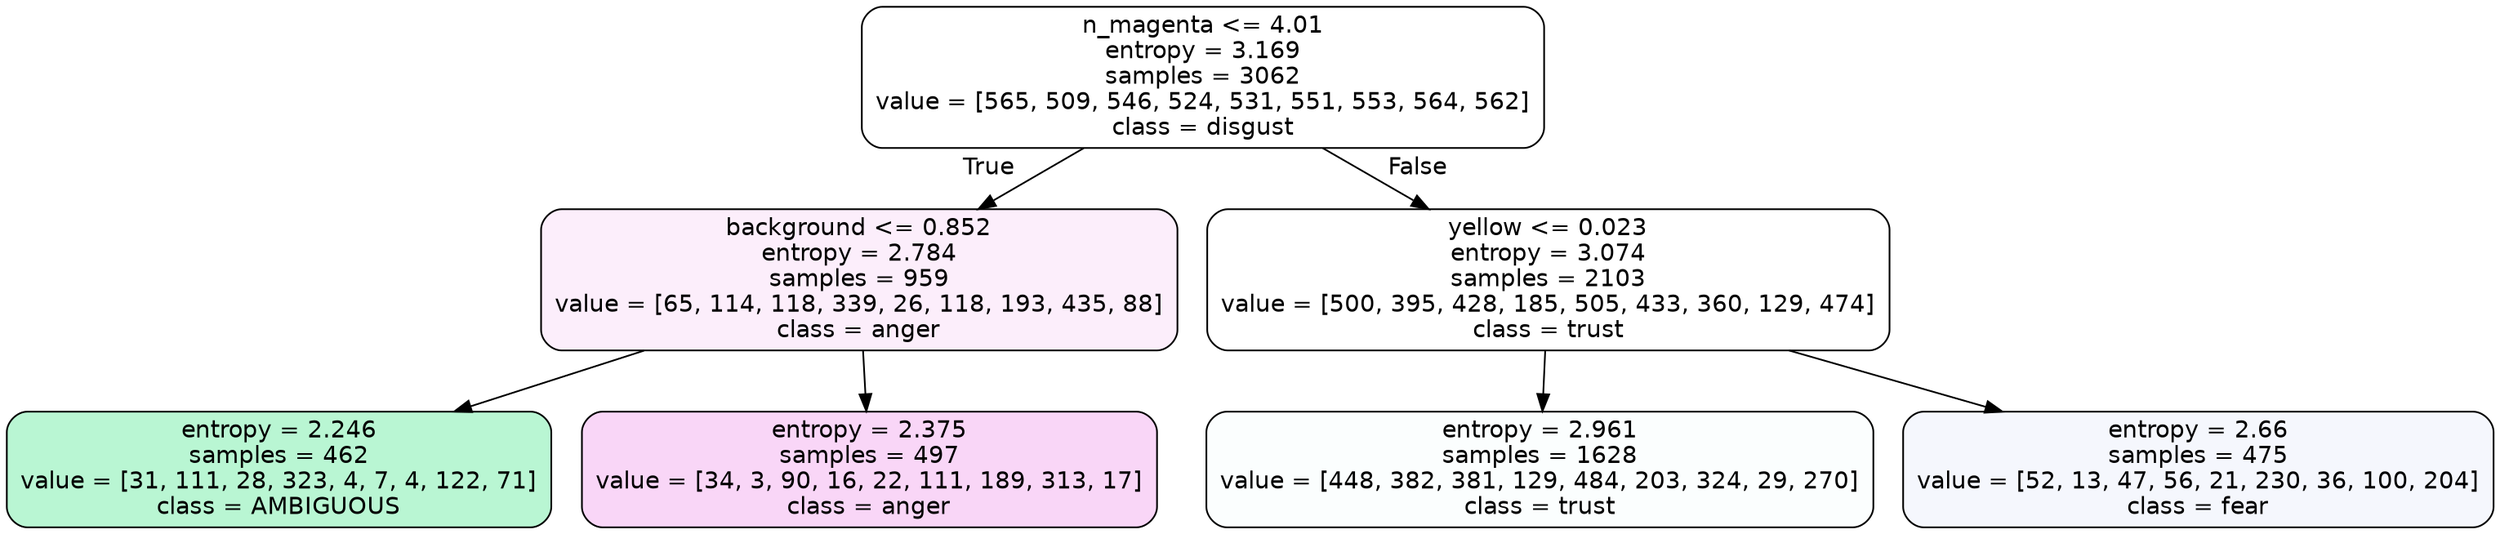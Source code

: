 digraph Tree {
node [shape=box, style="filled, rounded", color="black", fontname=helvetica] ;
edge [fontname=helvetica] ;
0 [label="n_magenta <= 4.01\nentropy = 3.169\nsamples = 3062\nvalue = [565, 509, 546, 524, 531, 551, 553, 564, 562]\nclass = disgust", fillcolor="#e5813900"] ;
1 [label="background <= 0.852\nentropy = 2.784\nsamples = 959\nvalue = [65, 114, 118, 339, 26, 118, 193, 435, 88]\nclass = anger", fillcolor="#e539d715"] ;
0 -> 1 [labeldistance=2.5, labelangle=45, headlabel="True"] ;
2 [label="entropy = 2.246\nsamples = 462\nvalue = [31, 111, 28, 323, 4, 7, 4, 122, 71]\nclass = AMBIGUOUS", fillcolor="#39e58159"] ;
1 -> 2 ;
3 [label="entropy = 2.375\nsamples = 497\nvalue = [34, 3, 90, 16, 22, 111, 189, 313, 17]\nclass = anger", fillcolor="#e539d734"] ;
1 -> 3 ;
4 [label="yellow <= 0.023\nentropy = 3.074\nsamples = 2103\nvalue = [500, 395, 428, 185, 505, 433, 360, 129, 474]\nclass = trust", fillcolor="#39d7e500"] ;
0 -> 4 [labeldistance=2.5, labelangle=-45, headlabel="False"] ;
5 [label="entropy = 2.961\nsamples = 1628\nvalue = [448, 382, 381, 129, 484, 203, 324, 29, 270]\nclass = trust", fillcolor="#39d7e504"] ;
4 -> 5 ;
6 [label="entropy = 2.66\nsamples = 475\nvalue = [52, 13, 47, 56, 21, 230, 36, 100, 204]\nclass = fear", fillcolor="#3964e50c"] ;
4 -> 6 ;
}